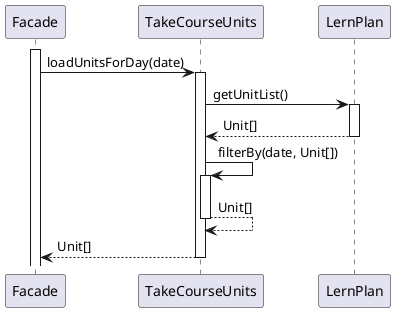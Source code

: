 @startuml LoadUnitsForDay()
activate Facade
Facade -> TakeCourseUnits: loadUnitsForDay(date)
activate TakeCourseUnits
TakeCourseUnits -> LernPlan: getUnitList()
activate LernPlan
LernPlan --> TakeCourseUnits: Unit[]
deactivate LernPlan
TakeCourseUnits ->TakeCourseUnits: filterBy(date, Unit[])
activate TakeCourseUnits
TakeCourseUnits -->TakeCourseUnits: Unit[]
deactivate TakeCourseUnits

Facade <-- TakeCourseUnits: Unit[]
deactivate TakeCourseUnits
@enduml
